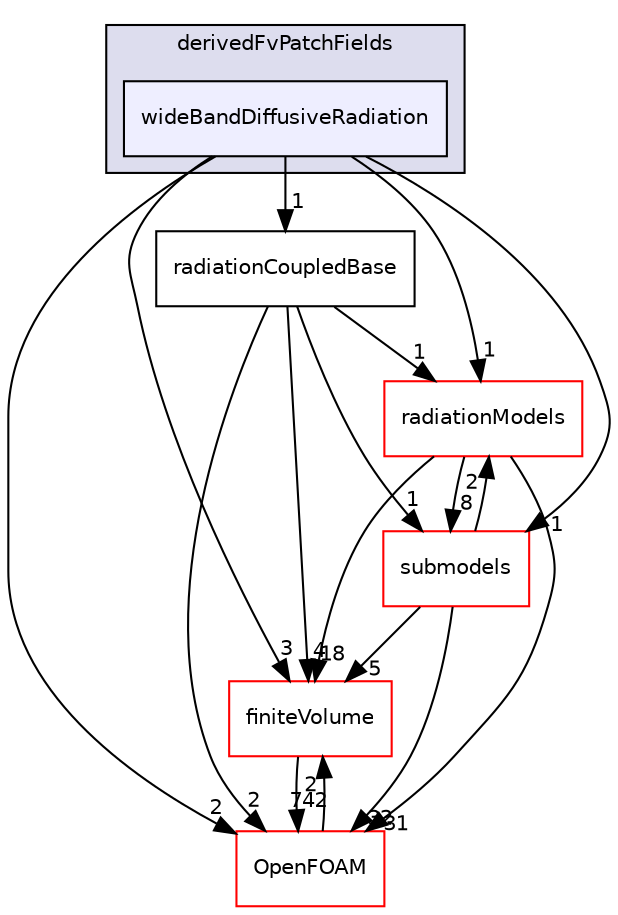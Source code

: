 digraph "src/thermophysicalModels/radiation/derivedFvPatchFields/wideBandDiffusiveRadiation" {
  bgcolor=transparent;
  compound=true
  node [ fontsize="10", fontname="Helvetica"];
  edge [ labelfontsize="10", labelfontname="Helvetica"];
  subgraph clusterdir_530cedc3d4dca2a21c1df83b126c2fbd {
    graph [ bgcolor="#ddddee", pencolor="black", label="derivedFvPatchFields" fontname="Helvetica", fontsize="10", URL="dir_530cedc3d4dca2a21c1df83b126c2fbd.html"]
  dir_c9418de2bcc54624f1f2c670e883eb82 [shape=box, label="wideBandDiffusiveRadiation", style="filled", fillcolor="#eeeeff", pencolor="black", URL="dir_c9418de2bcc54624f1f2c670e883eb82.html"];
  }
  dir_9bd15774b555cf7259a6fa18f99fe99b [shape=box label="finiteVolume" color="red" URL="dir_9bd15774b555cf7259a6fa18f99fe99b.html"];
  dir_64e6161d57782458fd790e53f835d2fc [shape=box label="radiationCoupledBase" URL="dir_64e6161d57782458fd790e53f835d2fc.html"];
  dir_23cbc874b5ea49089939faa93b6f03ce [shape=box label="radiationModels" color="red" URL="dir_23cbc874b5ea49089939faa93b6f03ce.html"];
  dir_e8719ccd60760366888bb431a21ef811 [shape=box label="submodels" color="red" URL="dir_e8719ccd60760366888bb431a21ef811.html"];
  dir_c5473ff19b20e6ec4dfe5c310b3778a8 [shape=box label="OpenFOAM" color="red" URL="dir_c5473ff19b20e6ec4dfe5c310b3778a8.html"];
  dir_9bd15774b555cf7259a6fa18f99fe99b->dir_c5473ff19b20e6ec4dfe5c310b3778a8 [headlabel="742", labeldistance=1.5 headhref="dir_000894_001892.html"];
  dir_64e6161d57782458fd790e53f835d2fc->dir_9bd15774b555cf7259a6fa18f99fe99b [headlabel="4", labeldistance=1.5 headhref="dir_002797_000894.html"];
  dir_64e6161d57782458fd790e53f835d2fc->dir_23cbc874b5ea49089939faa93b6f03ce [headlabel="1", labeldistance=1.5 headhref="dir_002797_002574.html"];
  dir_64e6161d57782458fd790e53f835d2fc->dir_e8719ccd60760366888bb431a21ef811 [headlabel="1", labeldistance=1.5 headhref="dir_002797_002809.html"];
  dir_64e6161d57782458fd790e53f835d2fc->dir_c5473ff19b20e6ec4dfe5c310b3778a8 [headlabel="2", labeldistance=1.5 headhref="dir_002797_001892.html"];
  dir_23cbc874b5ea49089939faa93b6f03ce->dir_9bd15774b555cf7259a6fa18f99fe99b [headlabel="18", labeldistance=1.5 headhref="dir_002574_000894.html"];
  dir_23cbc874b5ea49089939faa93b6f03ce->dir_e8719ccd60760366888bb431a21ef811 [headlabel="8", labeldistance=1.5 headhref="dir_002574_002809.html"];
  dir_23cbc874b5ea49089939faa93b6f03ce->dir_c5473ff19b20e6ec4dfe5c310b3778a8 [headlabel="31", labeldistance=1.5 headhref="dir_002574_001892.html"];
  dir_e8719ccd60760366888bb431a21ef811->dir_9bd15774b555cf7259a6fa18f99fe99b [headlabel="5", labeldistance=1.5 headhref="dir_002809_000894.html"];
  dir_e8719ccd60760366888bb431a21ef811->dir_23cbc874b5ea49089939faa93b6f03ce [headlabel="2", labeldistance=1.5 headhref="dir_002809_002574.html"];
  dir_e8719ccd60760366888bb431a21ef811->dir_c5473ff19b20e6ec4dfe5c310b3778a8 [headlabel="32", labeldistance=1.5 headhref="dir_002809_001892.html"];
  dir_c9418de2bcc54624f1f2c670e883eb82->dir_9bd15774b555cf7259a6fa18f99fe99b [headlabel="3", labeldistance=1.5 headhref="dir_002798_000894.html"];
  dir_c9418de2bcc54624f1f2c670e883eb82->dir_64e6161d57782458fd790e53f835d2fc [headlabel="1", labeldistance=1.5 headhref="dir_002798_002797.html"];
  dir_c9418de2bcc54624f1f2c670e883eb82->dir_23cbc874b5ea49089939faa93b6f03ce [headlabel="1", labeldistance=1.5 headhref="dir_002798_002574.html"];
  dir_c9418de2bcc54624f1f2c670e883eb82->dir_e8719ccd60760366888bb431a21ef811 [headlabel="1", labeldistance=1.5 headhref="dir_002798_002809.html"];
  dir_c9418de2bcc54624f1f2c670e883eb82->dir_c5473ff19b20e6ec4dfe5c310b3778a8 [headlabel="2", labeldistance=1.5 headhref="dir_002798_001892.html"];
  dir_c5473ff19b20e6ec4dfe5c310b3778a8->dir_9bd15774b555cf7259a6fa18f99fe99b [headlabel="2", labeldistance=1.5 headhref="dir_001892_000894.html"];
}
